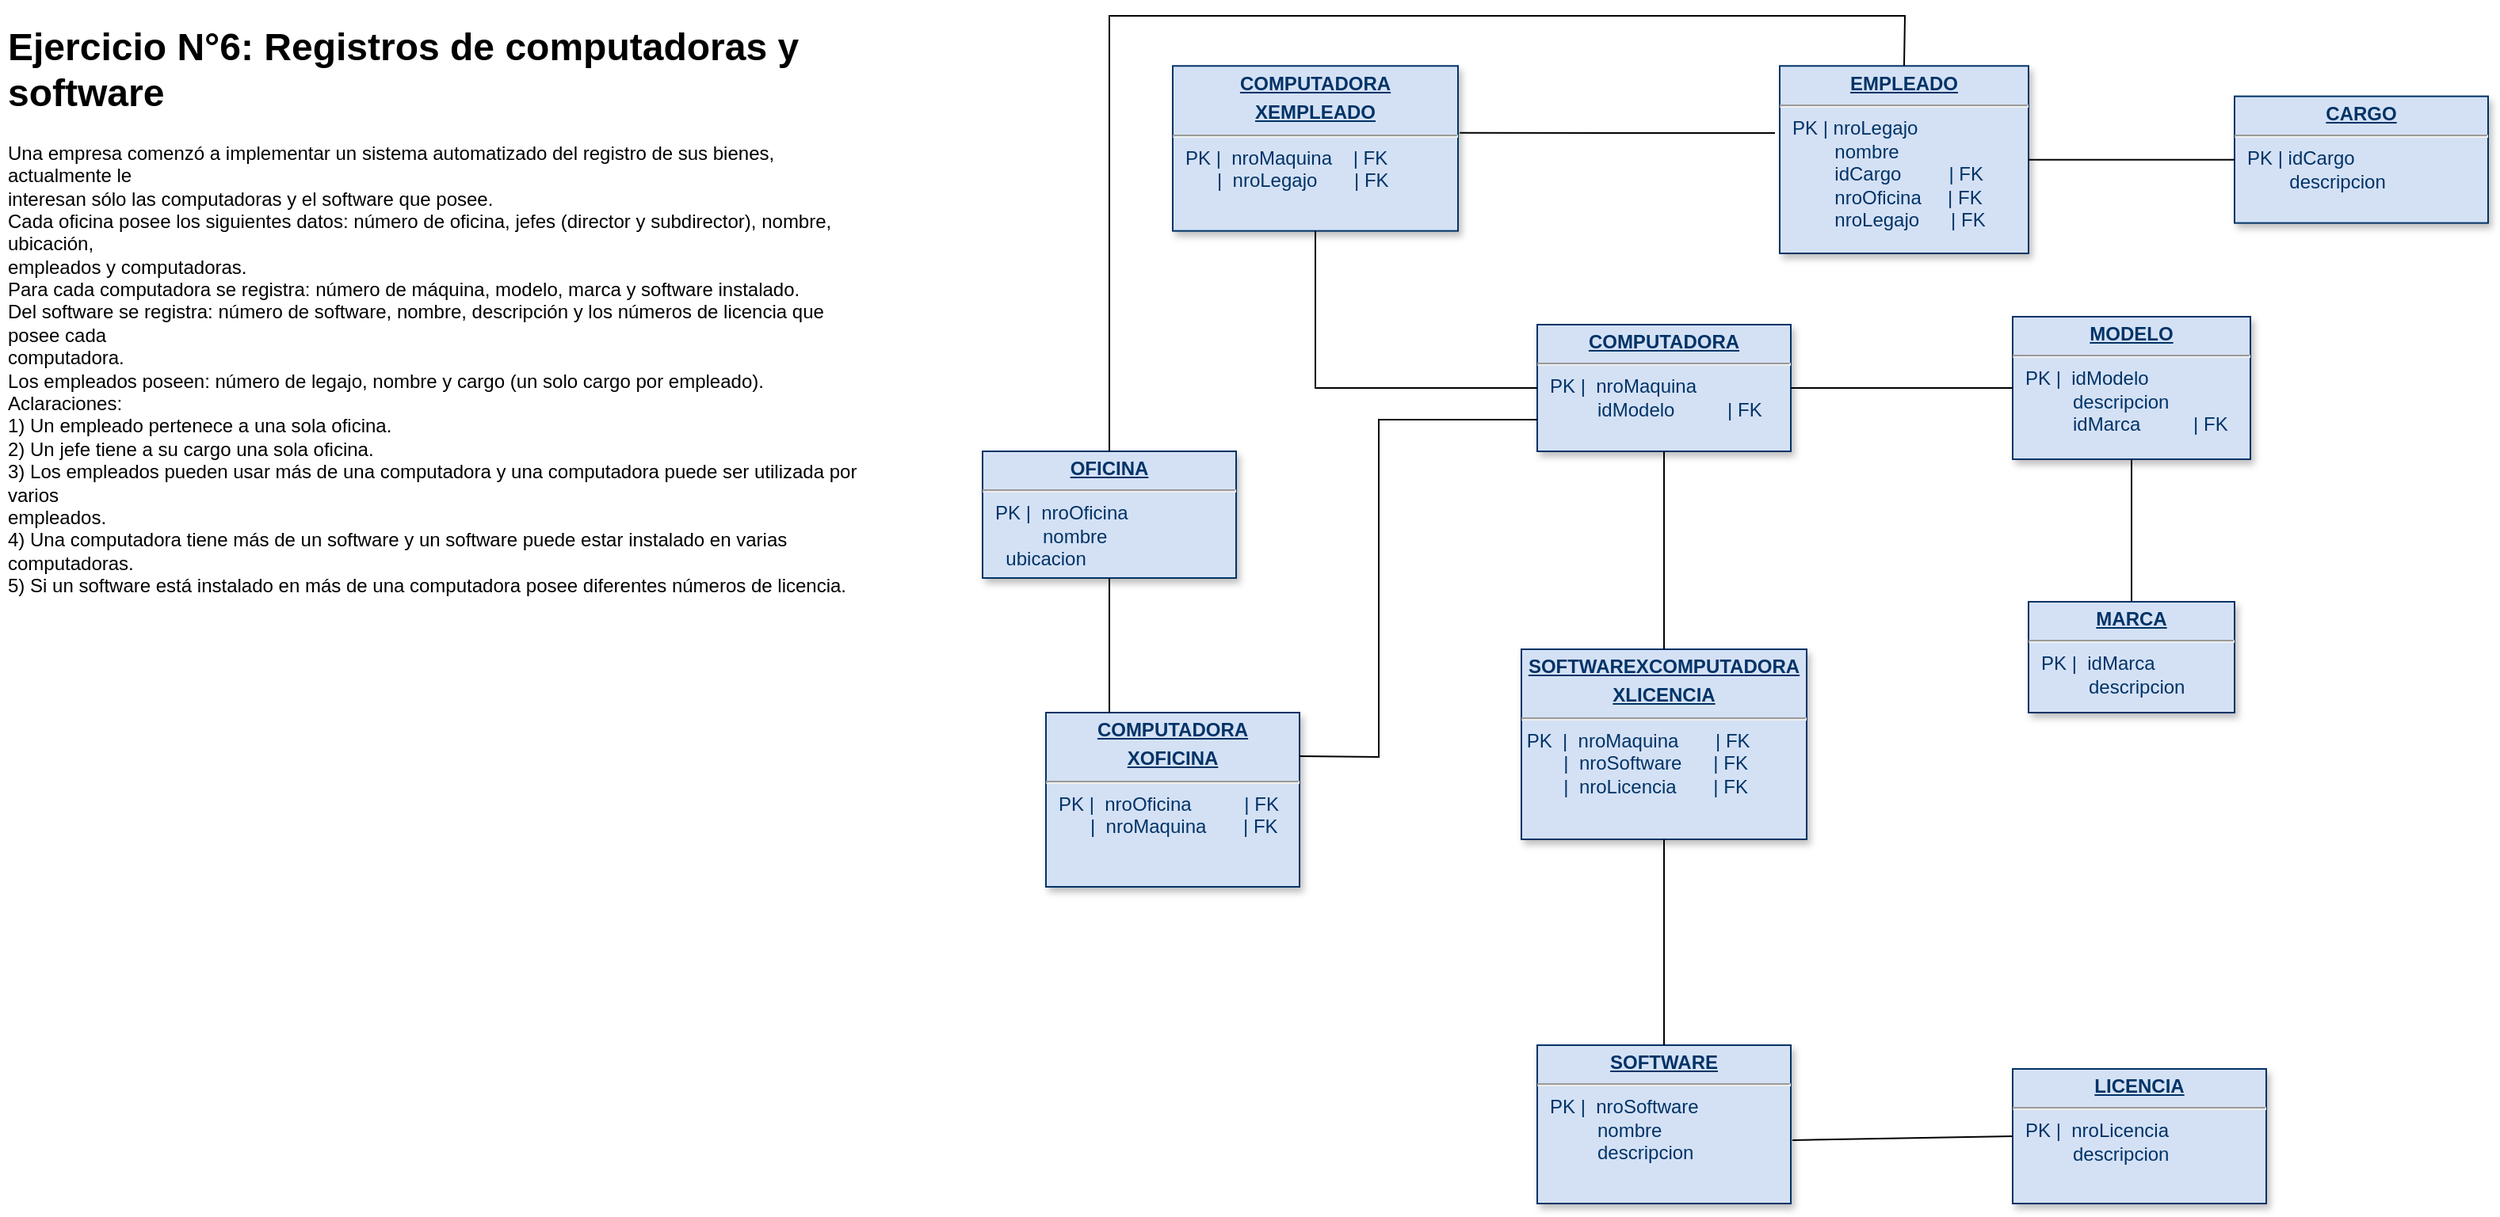 <mxfile version="21.1.4" type="device">
  <diagram name="Page-1" id="efa7a0a1-bf9b-a30e-e6df-94a7791c09e9">
    <mxGraphModel dx="1620" dy="414" grid="1" gridSize="10" guides="1" tooltips="1" connect="1" arrows="1" fold="1" page="1" pageScale="1" pageWidth="826" pageHeight="1169" background="none" math="0" shadow="0">
      <root>
        <mxCell id="0" />
        <mxCell id="1" parent="0" />
        <mxCell id="25" value="&lt;p style=&quot;margin: 0px; margin-top: 4px; text-align: center; text-decoration: underline;&quot;&gt;&lt;strong&gt;COMPUTADORA&lt;br&gt;&lt;/strong&gt;&lt;/p&gt;&lt;hr&gt;&lt;p style=&quot;margin: 0px; margin-left: 8px;&quot;&gt;PK |&amp;nbsp; nroMaquina&lt;/p&gt;&lt;p style=&quot;margin: 0px; margin-left: 8px;&quot;&gt;&amp;nbsp;&amp;nbsp;&amp;nbsp;&amp;nbsp;&amp;nbsp;&amp;nbsp;&amp;nbsp;&amp;nbsp; idModelo&amp;nbsp;&amp;nbsp;&amp;nbsp;&amp;nbsp;&amp;nbsp; &amp;nbsp; &amp;nbsp; | FK &lt;br&gt;&lt;/p&gt;" style="verticalAlign=top;align=left;overflow=fill;fontSize=12;fontFamily=Helvetica;html=1;strokeColor=#003366;shadow=1;fillColor=#D4E1F5;fontColor=#003366" parent="1" vertex="1">
          <mxGeometry x="180" y="225" width="160" height="80" as="geometry" />
        </mxCell>
        <mxCell id="yrySXefaIZyrYe9VN-Fa-114" value="&lt;p style=&quot;margin: 0px; margin-top: 4px; text-align: center; text-decoration: underline;&quot;&gt;&lt;strong&gt;CARGO&lt;/strong&gt;&lt;/p&gt;&lt;hr&gt;&lt;p style=&quot;margin: 0px; margin-left: 8px;&quot;&gt;PK | idCargo&lt;/p&gt;&lt;p style=&quot;margin: 0px; margin-left: 8px;&quot;&gt;&amp;nbsp;&amp;nbsp;&amp;nbsp;&amp;nbsp;&amp;nbsp;&amp;nbsp;&amp;nbsp; descripcion&lt;br&gt;&lt;/p&gt;" style="verticalAlign=top;align=left;overflow=fill;fontSize=12;fontFamily=Helvetica;html=1;strokeColor=#003366;shadow=1;fillColor=#D4E1F5;fontColor=#003366" vertex="1" parent="1">
          <mxGeometry x="620" y="80.82" width="160" height="80" as="geometry" />
        </mxCell>
        <mxCell id="yrySXefaIZyrYe9VN-Fa-115" value="&lt;p style=&quot;margin: 0px; margin-top: 4px; text-align: center; text-decoration: underline;&quot;&gt;&lt;strong&gt;EMPLEADO&lt;/strong&gt;&lt;/p&gt;&lt;hr&gt;&lt;p style=&quot;margin: 0px; margin-left: 8px;&quot;&gt;PK | nroLegajo&lt;br&gt;&lt;/p&gt;&lt;p style=&quot;margin: 0px; margin-left: 8px;&quot;&gt;&amp;nbsp;&amp;nbsp;&amp;nbsp;&amp;nbsp;&amp;nbsp;&amp;nbsp;&amp;nbsp; nombre&lt;/p&gt;&lt;p style=&quot;margin: 0px; margin-left: 8px;&quot;&gt;&amp;nbsp;&amp;nbsp;&amp;nbsp;&amp;nbsp;&amp;nbsp;&amp;nbsp;&amp;nbsp; idCargo&amp;nbsp;&amp;nbsp;&amp;nbsp;&amp;nbsp;&amp;nbsp;&amp;nbsp;&amp;nbsp;&amp;nbsp; | FK&lt;/p&gt;&lt;p style=&quot;margin: 0px; margin-left: 8px;&quot;&gt;&amp;nbsp;&amp;nbsp;&amp;nbsp;&amp;nbsp;&amp;nbsp;&amp;nbsp;&amp;nbsp; nroOficina&amp;nbsp;&amp;nbsp;&amp;nbsp;&amp;nbsp; | FK&lt;/p&gt;&lt;p style=&quot;margin: 0px; margin-left: 8px;&quot;&gt;&amp;nbsp;&amp;nbsp;&amp;nbsp;&amp;nbsp;&amp;nbsp;&amp;nbsp;&amp;nbsp; nroLegajo&amp;nbsp;&amp;nbsp;&amp;nbsp;&amp;nbsp;&amp;nbsp; | FK&lt;br&gt;&lt;/p&gt;&lt;p style=&quot;margin: 0px; margin-left: 8px;&quot;&gt;&lt;br&gt;&lt;/p&gt;" style="verticalAlign=top;align=left;overflow=fill;fontSize=12;fontFamily=Helvetica;html=1;strokeColor=#003366;shadow=1;fillColor=#D4E1F5;fontColor=#003366" vertex="1" parent="1">
          <mxGeometry x="333" y="61.64" width="157" height="118.36" as="geometry" />
        </mxCell>
        <mxCell id="yrySXefaIZyrYe9VN-Fa-116" value="" style="endArrow=none;html=1;rounded=0;entryX=0;entryY=0.5;entryDx=0;entryDy=0;exitX=1;exitY=0.5;exitDx=0;exitDy=0;" edge="1" parent="1" source="yrySXefaIZyrYe9VN-Fa-115" target="yrySXefaIZyrYe9VN-Fa-114">
          <mxGeometry width="50" height="50" relative="1" as="geometry">
            <mxPoint x="500" y="121" as="sourcePoint" />
            <mxPoint x="620" y="115" as="targetPoint" />
          </mxGeometry>
        </mxCell>
        <mxCell id="yrySXefaIZyrYe9VN-Fa-117" value="&lt;p style=&quot;margin: 0px; margin-top: 4px; text-align: center; text-decoration: underline;&quot;&gt;&lt;strong&gt;SOFTWAREXCOMPUTADORA&lt;/strong&gt;&lt;/p&gt;&lt;p style=&quot;margin: 0px; margin-top: 4px; text-align: center; text-decoration: underline;&quot;&gt;&lt;strong&gt;XLICENCIA&lt;br&gt;&lt;/strong&gt;&lt;/p&gt;&lt;hr&gt;&lt;div&gt;&amp;nbsp;PK&amp;nbsp; |&amp;nbsp; nroMaquina&amp;nbsp;&amp;nbsp;&amp;nbsp;&amp;nbsp;&amp;nbsp;&amp;nbsp; | FK&lt;br&gt;&lt;/div&gt;&lt;div&gt;&amp;nbsp;&amp;nbsp;&amp;nbsp;&amp;nbsp;&amp;nbsp;&amp;nbsp;&amp;nbsp; |&amp;nbsp; nroSoftware&amp;nbsp;&amp;nbsp;&amp;nbsp;&amp;nbsp;&amp;nbsp; | FK&lt;/div&gt;&lt;div&gt;&amp;nbsp;&amp;nbsp;&amp;nbsp;&amp;nbsp;&amp;nbsp;&amp;nbsp;&amp;nbsp; |&amp;nbsp; nroLicencia&amp;nbsp;&amp;nbsp;&amp;nbsp;&amp;nbsp;&amp;nbsp;&amp;nbsp; | FK&lt;br&gt;&lt;/div&gt;" style="verticalAlign=top;align=left;overflow=fill;fontSize=12;fontFamily=Helvetica;html=1;strokeColor=#003366;shadow=1;fillColor=#D4E1F5;fontColor=#003366" vertex="1" parent="1">
          <mxGeometry x="170" y="430" width="180" height="120" as="geometry" />
        </mxCell>
        <mxCell id="yrySXefaIZyrYe9VN-Fa-118" value="&lt;p style=&quot;margin: 0px; margin-top: 4px; text-align: center; text-decoration: underline;&quot;&gt;&lt;strong&gt;MODELO&lt;br&gt;&lt;/strong&gt;&lt;/p&gt;&lt;hr&gt;&lt;p style=&quot;margin: 0px; margin-left: 8px;&quot;&gt;PK |&amp;nbsp; idModelo&lt;/p&gt;&lt;p style=&quot;margin: 0px; margin-left: 8px;&quot;&gt;&amp;nbsp;&amp;nbsp;&amp;nbsp;&amp;nbsp;&amp;nbsp;&amp;nbsp;&amp;nbsp;&amp;nbsp; descripcion&lt;/p&gt;&lt;p style=&quot;margin: 0px; margin-left: 8px;&quot;&gt;&amp;nbsp;&amp;nbsp;&amp;nbsp;&amp;nbsp;&amp;nbsp;&amp;nbsp;&amp;nbsp;&amp;nbsp; idMarca&amp;nbsp;&amp;nbsp;&amp;nbsp;&amp;nbsp;&amp;nbsp;&amp;nbsp;&amp;nbsp;&amp;nbsp; &lt;span style=&quot;white-space: pre;&quot;&gt;	&lt;/span&gt;| FK&lt;br&gt;&lt;/p&gt;" style="verticalAlign=top;align=left;overflow=fill;fontSize=12;fontFamily=Helvetica;html=1;strokeColor=#003366;shadow=1;fillColor=#D4E1F5;fontColor=#003366" vertex="1" parent="1">
          <mxGeometry x="480" y="220" width="150" height="90" as="geometry" />
        </mxCell>
        <mxCell id="yrySXefaIZyrYe9VN-Fa-119" value="&lt;p style=&quot;margin: 0px; margin-top: 4px; text-align: center; text-decoration: underline;&quot;&gt;&lt;strong&gt;MARCA&lt;br&gt;&lt;/strong&gt;&lt;/p&gt;&lt;hr&gt;&lt;p style=&quot;margin: 0px; margin-left: 8px;&quot;&gt;PK |&amp;nbsp; idMarca&lt;/p&gt;&lt;p style=&quot;margin: 0px; margin-left: 8px;&quot;&gt;&amp;nbsp;&amp;nbsp;&amp;nbsp;&amp;nbsp;&amp;nbsp;&amp;nbsp;&amp;nbsp;&amp;nbsp; descripcion&lt;/p&gt;" style="verticalAlign=top;align=left;overflow=fill;fontSize=12;fontFamily=Helvetica;html=1;strokeColor=#003366;shadow=1;fillColor=#D4E1F5;fontColor=#003366" vertex="1" parent="1">
          <mxGeometry x="490" y="400" width="130" height="70" as="geometry" />
        </mxCell>
        <mxCell id="yrySXefaIZyrYe9VN-Fa-120" value="" style="endArrow=none;html=1;rounded=0;entryX=0.5;entryY=0;entryDx=0;entryDy=0;exitX=0.5;exitY=1;exitDx=0;exitDy=0;" edge="1" parent="1" source="yrySXefaIZyrYe9VN-Fa-118" target="yrySXefaIZyrYe9VN-Fa-119">
          <mxGeometry width="50" height="50" relative="1" as="geometry">
            <mxPoint x="460" y="310" as="sourcePoint" />
            <mxPoint x="510" y="260" as="targetPoint" />
          </mxGeometry>
        </mxCell>
        <mxCell id="yrySXefaIZyrYe9VN-Fa-121" value="&lt;p style=&quot;margin: 0px; margin-top: 4px; text-align: center; text-decoration: underline;&quot;&gt;&lt;strong&gt;SOFTWARE&lt;br&gt;&lt;/strong&gt;&lt;/p&gt;&lt;hr&gt;&lt;p style=&quot;margin: 0px; margin-left: 8px;&quot;&gt;PK |&amp;nbsp; nroSoftware&lt;/p&gt;&lt;p style=&quot;margin: 0px; margin-left: 8px;&quot;&gt;&amp;nbsp;&amp;nbsp;&amp;nbsp;&amp;nbsp;&amp;nbsp;&amp;nbsp;&amp;nbsp;&amp;nbsp; nombre&lt;/p&gt;&lt;p style=&quot;margin: 0px; margin-left: 8px;&quot;&gt;&amp;nbsp;&amp;nbsp;&amp;nbsp;&amp;nbsp;&amp;nbsp;&amp;nbsp;&amp;nbsp;&amp;nbsp; descripcion&lt;/p&gt;&lt;p style=&quot;margin: 0px; margin-left: 8px;&quot;&gt;&amp;nbsp;&amp;nbsp;&amp;nbsp;&amp;nbsp;&amp;nbsp;&amp;nbsp;&amp;nbsp; &lt;br&gt;&lt;/p&gt;" style="verticalAlign=top;align=left;overflow=fill;fontSize=12;fontFamily=Helvetica;html=1;strokeColor=#003366;shadow=1;fillColor=#D4E1F5;fontColor=#003366" vertex="1" parent="1">
          <mxGeometry x="180" y="680" width="160" height="100" as="geometry" />
        </mxCell>
        <mxCell id="yrySXefaIZyrYe9VN-Fa-122" value="" style="endArrow=none;html=1;rounded=0;exitX=1;exitY=0.5;exitDx=0;exitDy=0;" edge="1" parent="1" source="25" target="yrySXefaIZyrYe9VN-Fa-118">
          <mxGeometry width="50" height="50" relative="1" as="geometry">
            <mxPoint x="460" y="230" as="sourcePoint" />
            <mxPoint x="510" y="180" as="targetPoint" />
          </mxGeometry>
        </mxCell>
        <mxCell id="yrySXefaIZyrYe9VN-Fa-124" value="&lt;p style=&quot;margin: 0px; margin-top: 4px; text-align: center; text-decoration: underline;&quot;&gt;&lt;strong&gt;LICENCIA&lt;br&gt;&lt;/strong&gt;&lt;/p&gt;&lt;hr&gt;&lt;p style=&quot;margin: 0px; margin-left: 8px;&quot;&gt;PK |&amp;nbsp; nroLicencia&lt;br&gt;&lt;/p&gt;&lt;p style=&quot;margin: 0px; margin-left: 8px;&quot;&gt;&amp;nbsp;&amp;nbsp;&amp;nbsp;&amp;nbsp;&amp;nbsp;&amp;nbsp;&amp;nbsp;&amp;nbsp; descripcion&lt;/p&gt;&lt;p style=&quot;margin: 0px; margin-left: 8px;&quot;&gt;&amp;nbsp;&amp;nbsp;&amp;nbsp;&amp;nbsp;&amp;nbsp;&amp;nbsp;&amp;nbsp; &lt;br&gt;&lt;/p&gt;" style="verticalAlign=top;align=left;overflow=fill;fontSize=12;fontFamily=Helvetica;html=1;strokeColor=#003366;shadow=1;fillColor=#D4E1F5;fontColor=#003366" vertex="1" parent="1">
          <mxGeometry x="480" y="695" width="160" height="85" as="geometry" />
        </mxCell>
        <mxCell id="yrySXefaIZyrYe9VN-Fa-125" value="" style="endArrow=none;html=1;rounded=0;entryX=0.5;entryY=0;entryDx=0;entryDy=0;exitX=0.5;exitY=1;exitDx=0;exitDy=0;" edge="1" parent="1" source="25" target="yrySXefaIZyrYe9VN-Fa-117">
          <mxGeometry width="50" height="50" relative="1" as="geometry">
            <mxPoint x="70" y="240" as="sourcePoint" />
            <mxPoint x="120" y="190" as="targetPoint" />
          </mxGeometry>
        </mxCell>
        <mxCell id="yrySXefaIZyrYe9VN-Fa-126" value="" style="endArrow=none;html=1;rounded=0;entryX=0.5;entryY=0;entryDx=0;entryDy=0;exitX=0.5;exitY=1;exitDx=0;exitDy=0;" edge="1" parent="1" source="yrySXefaIZyrYe9VN-Fa-117" target="yrySXefaIZyrYe9VN-Fa-121">
          <mxGeometry width="50" height="50" relative="1" as="geometry">
            <mxPoint x="100" y="650" as="sourcePoint" />
            <mxPoint x="150" y="600" as="targetPoint" />
          </mxGeometry>
        </mxCell>
        <mxCell id="yrySXefaIZyrYe9VN-Fa-127" value="" style="endArrow=none;html=1;rounded=0;entryX=0;entryY=0.5;entryDx=0;entryDy=0;exitX=1.006;exitY=0.6;exitDx=0;exitDy=0;exitPerimeter=0;" edge="1" parent="1" source="yrySXefaIZyrYe9VN-Fa-121" target="yrySXefaIZyrYe9VN-Fa-124">
          <mxGeometry width="50" height="50" relative="1" as="geometry">
            <mxPoint x="420" y="640" as="sourcePoint" />
            <mxPoint x="470" y="590" as="targetPoint" />
          </mxGeometry>
        </mxCell>
        <mxCell id="yrySXefaIZyrYe9VN-Fa-129" value="&lt;p style=&quot;margin: 0px; margin-top: 4px; text-align: center; text-decoration: underline;&quot;&gt;&lt;strong&gt;COMPUTADORA&lt;/strong&gt;&lt;/p&gt;&lt;p style=&quot;margin: 0px; margin-top: 4px; text-align: center; text-decoration: underline;&quot;&gt;&lt;strong&gt;XEMPLEADO&lt;br&gt;&lt;/strong&gt;&lt;/p&gt;&lt;hr&gt;&lt;p style=&quot;margin: 0px; margin-left: 8px;&quot;&gt;PK |&amp;nbsp; nroMaquina&amp;nbsp; &amp;nbsp; | FK&lt;br&gt;&lt;/p&gt;&lt;p style=&quot;margin: 0px; margin-left: 8px;&quot;&gt;&amp;nbsp;&amp;nbsp;&amp;nbsp;&amp;nbsp;&amp;nbsp; |&amp;nbsp; nroLegajo&amp;nbsp;&amp;nbsp;&amp;nbsp;&amp;nbsp;&amp;nbsp;&amp;nbsp; | FK &lt;br&gt;&lt;/p&gt;" style="verticalAlign=top;align=left;overflow=fill;fontSize=12;fontFamily=Helvetica;html=1;strokeColor=#003366;shadow=1;fillColor=#D4E1F5;fontColor=#003366" vertex="1" parent="1">
          <mxGeometry x="-50" y="61.64" width="180" height="104.18" as="geometry" />
        </mxCell>
        <mxCell id="yrySXefaIZyrYe9VN-Fa-130" value="" style="endArrow=none;html=1;rounded=0;exitX=1.006;exitY=0.406;exitDx=0;exitDy=0;exitPerimeter=0;" edge="1" parent="1" source="yrySXefaIZyrYe9VN-Fa-129">
          <mxGeometry width="50" height="50" relative="1" as="geometry">
            <mxPoint x="200" y="240" as="sourcePoint" />
            <mxPoint x="330" y="104" as="targetPoint" />
          </mxGeometry>
        </mxCell>
        <mxCell id="yrySXefaIZyrYe9VN-Fa-131" value="" style="endArrow=none;html=1;rounded=0;entryX=0;entryY=0.5;entryDx=0;entryDy=0;exitX=0.5;exitY=1;exitDx=0;exitDy=0;" edge="1" parent="1" source="yrySXefaIZyrYe9VN-Fa-129" target="25">
          <mxGeometry width="50" height="50" relative="1" as="geometry">
            <mxPoint x="30" y="290" as="sourcePoint" />
            <mxPoint x="80" y="240" as="targetPoint" />
            <Array as="points">
              <mxPoint x="40" y="265" />
            </Array>
          </mxGeometry>
        </mxCell>
        <mxCell id="yrySXefaIZyrYe9VN-Fa-132" value="&lt;p style=&quot;margin: 0px; margin-top: 4px; text-align: center; text-decoration: underline;&quot;&gt;&lt;strong&gt;OFICINA&lt;br&gt;&lt;/strong&gt;&lt;/p&gt;&lt;hr&gt;&lt;p style=&quot;margin: 0px; margin-left: 8px;&quot;&gt;PK |&amp;nbsp; nroOficina&lt;/p&gt;&lt;p style=&quot;margin: 0px; margin-left: 8px;&quot;&gt;&amp;nbsp;&amp;nbsp;&amp;nbsp;&amp;nbsp;&amp;nbsp;&amp;nbsp;&amp;nbsp;&amp;nbsp; nombre&lt;/p&gt;&lt;p style=&quot;margin: 0px; margin-left: 8px;&quot;&gt;&lt;span style=&quot;white-space: pre;&quot;&gt;	&lt;/span&gt; ubicacion&lt;br&gt;&lt;/p&gt;" style="verticalAlign=top;align=left;overflow=fill;fontSize=12;fontFamily=Helvetica;html=1;strokeColor=#003366;shadow=1;fillColor=#D4E1F5;fontColor=#003366" vertex="1" parent="1">
          <mxGeometry x="-170" y="305" width="160" height="80" as="geometry" />
        </mxCell>
        <mxCell id="yrySXefaIZyrYe9VN-Fa-133" value="" style="endArrow=none;html=1;rounded=0;entryX=0.5;entryY=0;entryDx=0;entryDy=0;exitX=0.5;exitY=0;exitDx=0;exitDy=0;" edge="1" parent="1" source="yrySXefaIZyrYe9VN-Fa-132" target="yrySXefaIZyrYe9VN-Fa-115">
          <mxGeometry width="50" height="50" relative="1" as="geometry">
            <mxPoint x="-20" y="70" as="sourcePoint" />
            <mxPoint x="30" y="20" as="targetPoint" />
            <Array as="points">
              <mxPoint x="-90" y="30" />
              <mxPoint x="412" y="30" />
            </Array>
          </mxGeometry>
        </mxCell>
        <mxCell id="yrySXefaIZyrYe9VN-Fa-134" value="&lt;p style=&quot;margin: 0px; margin-top: 4px; text-align: center; text-decoration: underline;&quot;&gt;&lt;strong&gt;COMPUTADORA&lt;/strong&gt;&lt;/p&gt;&lt;p style=&quot;margin: 0px; margin-top: 4px; text-align: center; text-decoration: underline;&quot;&gt;&lt;strong&gt;XOFICINA&lt;br&gt;&lt;/strong&gt;&lt;/p&gt;&lt;hr&gt;&lt;p style=&quot;margin: 0px; margin-left: 8px;&quot;&gt;PK |&amp;nbsp; nroOficina&amp;nbsp;&amp;nbsp;&amp;nbsp;&amp;nbsp;&amp;nbsp;&amp;nbsp;&amp;nbsp;&amp;nbsp;&amp;nbsp; | FK&lt;br&gt;&lt;/p&gt;&lt;p style=&quot;margin: 0px; margin-left: 8px;&quot;&gt;&amp;nbsp;&amp;nbsp;&amp;nbsp;&amp;nbsp;&amp;nbsp; |&amp;nbsp; nroMaquina&amp;nbsp;&amp;nbsp;&amp;nbsp; &amp;nbsp;&amp;nbsp; | FK&lt;br&gt;&lt;/p&gt;&lt;p style=&quot;margin: 0px; margin-left: 8px;&quot;&gt;&lt;span style=&quot;white-space: pre;&quot;&gt;	&lt;/span&gt; &lt;br&gt;&lt;/p&gt;" style="verticalAlign=top;align=left;overflow=fill;fontSize=12;fontFamily=Helvetica;html=1;strokeColor=#003366;shadow=1;fillColor=#D4E1F5;fontColor=#003366" vertex="1" parent="1">
          <mxGeometry x="-130" y="470" width="160" height="110" as="geometry" />
        </mxCell>
        <mxCell id="yrySXefaIZyrYe9VN-Fa-135" value="" style="endArrow=none;html=1;rounded=0;entryX=0;entryY=0.75;entryDx=0;entryDy=0;exitX=1;exitY=0.25;exitDx=0;exitDy=0;" edge="1" parent="1" source="yrySXefaIZyrYe9VN-Fa-134" target="25">
          <mxGeometry width="50" height="50" relative="1" as="geometry">
            <mxPoint x="40" y="390" as="sourcePoint" />
            <mxPoint x="90" y="340" as="targetPoint" />
            <Array as="points">
              <mxPoint x="80" y="498" />
              <mxPoint x="80" y="285" />
            </Array>
          </mxGeometry>
        </mxCell>
        <mxCell id="yrySXefaIZyrYe9VN-Fa-136" value="" style="endArrow=none;html=1;rounded=0;entryX=0.25;entryY=0;entryDx=0;entryDy=0;exitX=0.5;exitY=1;exitDx=0;exitDy=0;" edge="1" parent="1" source="yrySXefaIZyrYe9VN-Fa-132" target="yrySXefaIZyrYe9VN-Fa-134">
          <mxGeometry width="50" height="50" relative="1" as="geometry">
            <mxPoint x="-190" y="460" as="sourcePoint" />
            <mxPoint x="-140" y="410" as="targetPoint" />
          </mxGeometry>
        </mxCell>
        <mxCell id="yrySXefaIZyrYe9VN-Fa-137" value="&lt;h1&gt;Ejercicio N°6: Registros de computadoras y software &lt;br&gt;&lt;/h1&gt;&lt;p&gt;&lt;span id=&quot;page45R_mcid14&quot; class=&quot;markedContent&quot;&gt;&lt;span dir=&quot;ltr&quot; role=&quot;presentation&quot; style=&quot;left: calc(var(--scale-factor)*56.64px); top: calc(var(--scale-factor)*422.83px); font-size: calc(var(--scale-factor)*11.04px); font-family: sans-serif; transform: scaleX(0.927);&quot;&gt;Una empresa comenzó a implementar un sistema automatizado del registro de sus bienes, actualmente le&lt;/span&gt;&lt;br role=&quot;presentation&quot;&gt;&lt;span dir=&quot;ltr&quot; role=&quot;presentation&quot; style=&quot;left: calc(var(--scale-factor)*56.64px); top: calc(var(--scale-factor)*435.55px); font-size: calc(var(--scale-factor)*11.04px); font-family: sans-serif; transform: scaleX(0.884);&quot;&gt;interesan sólo las computadoras y el software que posee.&lt;/span&gt;&lt;/span&gt;&lt;span id=&quot;page45R_mcid15&quot; class=&quot;markedContent&quot;&gt;&lt;br role=&quot;presentation&quot;&gt;&lt;span dir=&quot;ltr&quot; role=&quot;presentation&quot; style=&quot;left: calc(var(--scale-factor)*56.64px); top: calc(var(--scale-factor)*454.15px); font-size: calc(var(--scale-factor)*11.04px); font-family: sans-serif; transform: scaleX(0.899);&quot;&gt;Cada oficina posee los siguie&lt;/span&gt;&lt;span dir=&quot;ltr&quot; role=&quot;presentation&quot; style=&quot;left: calc(var(--scale-factor)*185.90px); top: calc(var(--scale-factor)*454.15px); font-size: calc(var(--scale-factor)*11.04px); font-family: sans-serif; transform: scaleX(0.91);&quot;&gt;ntes datos: número de oficina, jefes (director y subdirector), nombre, ubicación,&lt;/span&gt;&lt;br role=&quot;presentation&quot;&gt;&lt;span dir=&quot;ltr&quot; role=&quot;presentation&quot; style=&quot;left: calc(var(--scale-factor)*56.64px); top: calc(var(--scale-factor)*466.89px); font-size: calc(var(--scale-factor)*11.04px); font-family: sans-serif; transform: scaleX(0.884);&quot;&gt;empleados y computadoras.&lt;/span&gt;&lt;/span&gt;&lt;span id=&quot;page45R_mcid16&quot; class=&quot;markedContent&quot;&gt;&lt;br role=&quot;presentation&quot;&gt;&lt;span dir=&quot;ltr&quot; role=&quot;presentation&quot; style=&quot;left: calc(var(--scale-factor)*56.64px); top: calc(var(--scale-factor)*485.49px); font-size: calc(var(--scale-factor)*11.04px); font-family: sans-serif; transform: scaleX(0.889);&quot;&gt;Para cada computadora se registra: número de máquina, modelo, marca y software instalado.&lt;/span&gt;&lt;/span&gt;&lt;span id=&quot;page45R_mcid17&quot; class=&quot;markedContent&quot;&gt;&lt;br role=&quot;presentation&quot;&gt;&lt;span dir=&quot;ltr&quot; role=&quot;presentation&quot; style=&quot;left: calc(var(--scale-factor)*56.64px); top: calc(var(--scale-factor)*504.09px); font-size: calc(var(--scale-factor)*11.04px); font-family: sans-serif; transform: scaleX(0.902);&quot;&gt;Del software se registra: número de software, nombre, desc&lt;/span&gt;&lt;span dir=&quot;ltr&quot; role=&quot;presentation&quot; style=&quot;left: calc(var(--scale-factor)*320.81px); top: calc(var(--scale-factor)*504.09px); font-size: calc(var(--scale-factor)*11.04px); font-family: sans-serif; transform: scaleX(0.902);&quot;&gt;ripción y los números de licencia que posee cada&lt;/span&gt;&lt;br role=&quot;presentation&quot;&gt;&lt;span dir=&quot;ltr&quot; role=&quot;presentation&quot; style=&quot;left: calc(var(--scale-factor)*56.64px); top: calc(var(--scale-factor)*516.81px); font-size: calc(var(--scale-factor)*11.04px); font-family: sans-serif; transform: scaleX(0.892);&quot;&gt;computadora.&lt;/span&gt;&lt;/span&gt;&lt;span id=&quot;page45R_mcid18&quot; class=&quot;markedContent&quot;&gt;&lt;br role=&quot;presentation&quot;&gt;&lt;span dir=&quot;ltr&quot; role=&quot;presentation&quot; style=&quot;left: calc(var(--scale-factor)*56.64px); top: calc(var(--scale-factor)*535.41px); font-size: calc(var(--scale-factor)*11.04px); font-family: sans-serif; transform: scaleX(0.892);&quot;&gt;Los empleados poseen: número de legajo, nombre y cargo (un solo cargo por empleado).&lt;/span&gt;&lt;/span&gt;&lt;span id=&quot;page45R_mcid19&quot; class=&quot;markedContent&quot;&gt;&lt;br role=&quot;presentation&quot;&gt;&lt;span dir=&quot;ltr&quot; role=&quot;presentation&quot; style=&quot;left: calc(var(--scale-factor)*56.64px); top: calc(var(--scale-factor)*554.13px); font-size: calc(var(--scale-factor)*11.04px); font-family: sans-serif; transform: scaleX(0.913);&quot;&gt;Aclaraciones:&lt;/span&gt;&lt;/span&gt;&lt;span id=&quot;page45R_mcid20&quot; class=&quot;markedContent&quot;&gt;&lt;br role=&quot;presentation&quot;&gt;&lt;span dir=&quot;ltr&quot; role=&quot;presentation&quot; style=&quot;left: calc(var(--scale-factor)*56.64px); top: calc(var(--scale-factor)*572.73px); font-size: calc(var(--scale-factor)*11.04px); font-family: sans-serif; transform: scaleX(0.937);&quot;&gt;1)&lt;/span&gt;&lt;span dir=&quot;ltr&quot; role=&quot;presentation&quot; style=&quot;left: calc(var(--scale-factor)*65.84px); top: calc(var(--scale-factor)*572.73px); font-size: calc(var(--scale-factor)*11.04px); font-family: sans-serif;&quot;&gt; &lt;/span&gt;&lt;span dir=&quot;ltr&quot; role=&quot;presentation&quot; style=&quot;left: calc(var(--scale-factor)*74.66px); top: calc(var(--scale-factor)*572.73px); font-size: calc(var(--scale-factor)*11.04px); font-family: sans-serif; transform: scaleX(0.889);&quot;&gt;Un empleado pertenece a una sola oficina.&lt;/span&gt;&lt;/span&gt;&lt;span id=&quot;page45R_mcid21&quot; class=&quot;markedContent&quot;&gt;&lt;br role=&quot;presentation&quot;&gt;&lt;span dir=&quot;ltr&quot; role=&quot;presentation&quot; style=&quot;left: calc(var(--scale-factor)*56.64px); top: calc(var(--scale-factor)*585.33px); font-size: calc(var(--scale-factor)*11.04px); font-family: sans-serif; transform: scaleX(0.937);&quot;&gt;2)&lt;/span&gt;&lt;span dir=&quot;ltr&quot; role=&quot;presentation&quot; style=&quot;left: calc(var(--scale-factor)*65.84px); top: calc(var(--scale-factor)*585.33px); font-size: calc(var(--scale-factor)*11.04px); font-family: sans-serif;&quot;&gt; &lt;/span&gt;&lt;span dir=&quot;ltr&quot; role=&quot;presentation&quot; style=&quot;left: calc(var(--scale-factor)*74.66px); top: calc(var(--scale-factor)*585.33px); font-size: calc(var(--scale-factor)*11.04px); font-family: sans-serif; transform: scaleX(0.899);&quot;&gt;Un jefe tiene a su cargo una sola oficina.&lt;/span&gt;&lt;/span&gt;&lt;span id=&quot;page45R_mcid22&quot; class=&quot;markedContent&quot;&gt;&lt;br role=&quot;presentation&quot;&gt;&lt;span dir=&quot;ltr&quot; role=&quot;presentation&quot; style=&quot;left: calc(var(--scale-factor)*56.64px); top: calc(var(--scale-factor)*598.05px); font-size: calc(var(--scale-factor)*11.04px); font-family: sans-serif; transform: scaleX(0.937);&quot;&gt;3)&lt;/span&gt;&lt;span dir=&quot;ltr&quot; role=&quot;presentation&quot; style=&quot;left: calc(var(--scale-factor)*65.84px); top: calc(var(--scale-factor)*598.05px); font-size: calc(var(--scale-factor)*11.04px); font-family: sans-serif;&quot;&gt; &lt;/span&gt;&lt;span dir=&quot;ltr&quot; role=&quot;presentation&quot; style=&quot;left: calc(var(--scale-factor)*74.66px); top: calc(var(--scale-factor)*598.05px); font-size: calc(var(--scale-factor)*11.04px); font-family: sans-serif; transform: scaleX(0.921);&quot;&gt;Los emple&lt;/span&gt;&lt;span dir=&quot;ltr&quot; role=&quot;presentation&quot; style=&quot;left: calc(var(--scale-factor)*121.58px); top: calc(var(--scale-factor)*598.05px); font-size: calc(var(--scale-factor)*11.04px); font-family: sans-serif; transform: scaleX(0.903);&quot;&gt;ados pueden usar más de una computadora y una computadora puede ser utilizada por varios&lt;/span&gt;&lt;br role=&quot;presentation&quot;&gt;&lt;span dir=&quot;ltr&quot; role=&quot;presentation&quot; style=&quot;left: calc(var(--scale-factor)*74.66px); top: calc(var(--scale-factor)*610.65px); font-size: calc(var(--scale-factor)*11.04px); font-family: sans-serif; transform: scaleX(0.874);&quot;&gt;empleados.&lt;/span&gt;&lt;/span&gt;&lt;span id=&quot;page45R_mcid23&quot; class=&quot;markedContent&quot;&gt;&lt;br role=&quot;presentation&quot;&gt;&lt;span dir=&quot;ltr&quot; role=&quot;presentation&quot; style=&quot;left: calc(var(--scale-factor)*56.64px); top: calc(var(--scale-factor)*623.37px); font-size: calc(var(--scale-factor)*11.04px); font-family: sans-serif; transform: scaleX(0.937);&quot;&gt;4)&lt;/span&gt;&lt;span dir=&quot;ltr&quot; role=&quot;presentation&quot; style=&quot;left: calc(var(--scale-factor)*65.84px); top: calc(var(--scale-factor)*623.37px); font-size: calc(var(--scale-factor)*11.04px); font-family: sans-serif;&quot;&gt; &lt;/span&gt;&lt;span dir=&quot;ltr&quot; role=&quot;presentation&quot; style=&quot;left: calc(var(--scale-factor)*74.66px); top: calc(var(--scale-factor)*623.37px); font-size: calc(var(--scale-factor)*11.04px); font-family: sans-serif; transform: scaleX(0.888);&quot;&gt;Una computadora tiene más de un software y un software puede estar instalado en varias computadoras.&lt;/span&gt;&lt;/span&gt;&lt;span id=&quot;page45R_mcid24&quot; class=&quot;markedContent&quot;&gt;&lt;br role=&quot;presentation&quot;&gt;&lt;span dir=&quot;ltr&quot; role=&quot;presentation&quot; style=&quot;left: calc(var(--scale-factor)*56.64px); top: calc(var(--scale-factor)*635.97px); font-size: calc(var(--scale-factor)*11.04px); font-family: sans-serif; transform: scaleX(0.937);&quot;&gt;5)&lt;/span&gt;&lt;span dir=&quot;ltr&quot; role=&quot;presentation&quot; style=&quot;left: calc(var(--scale-factor)*65.84px); top: calc(var(--scale-factor)*635.97px); font-size: calc(var(--scale-factor)*11.04px); font-family: sans-serif;&quot;&gt; &lt;/span&gt;&lt;span dir=&quot;ltr&quot; role=&quot;presentation&quot; style=&quot;left: calc(var(--scale-factor)*74.66px); top: calc(var(--scale-factor)*635.97px); font-size: calc(var(--scale-factor)*11.04px); font-family: sans-serif; transform: scaleX(0.883);&quot;&gt;Si un software está instalado en más de una computadora&lt;/span&gt;&lt;span dir=&quot;ltr&quot; role=&quot;presentation&quot; style=&quot;left: calc(var(--scale-factor)*326.09px); top: calc(var(--scale-factor)*635.97px); font-size: calc(var(--scale-factor)*11.04px); font-family: sans-serif;&quot;&gt; &lt;/span&gt;&lt;span dir=&quot;ltr&quot; role=&quot;presentation&quot; style=&quot;left: calc(var(--scale-factor)*328.97px); top: calc(var(--scale-factor)*635.97px); font-size: calc(var(--scale-factor)*11.04px); font-family: sans-serif; transform: scaleX(0.885);&quot;&gt;posee diferentes números de licencia.&lt;/span&gt;&lt;/span&gt;&lt;/p&gt;" style="text;html=1;strokeColor=none;fillColor=none;spacing=5;spacingTop=-20;whiteSpace=wrap;overflow=hidden;rounded=0;" vertex="1" parent="1">
          <mxGeometry x="-790" y="30" width="550" height="520" as="geometry" />
        </mxCell>
      </root>
    </mxGraphModel>
  </diagram>
</mxfile>
